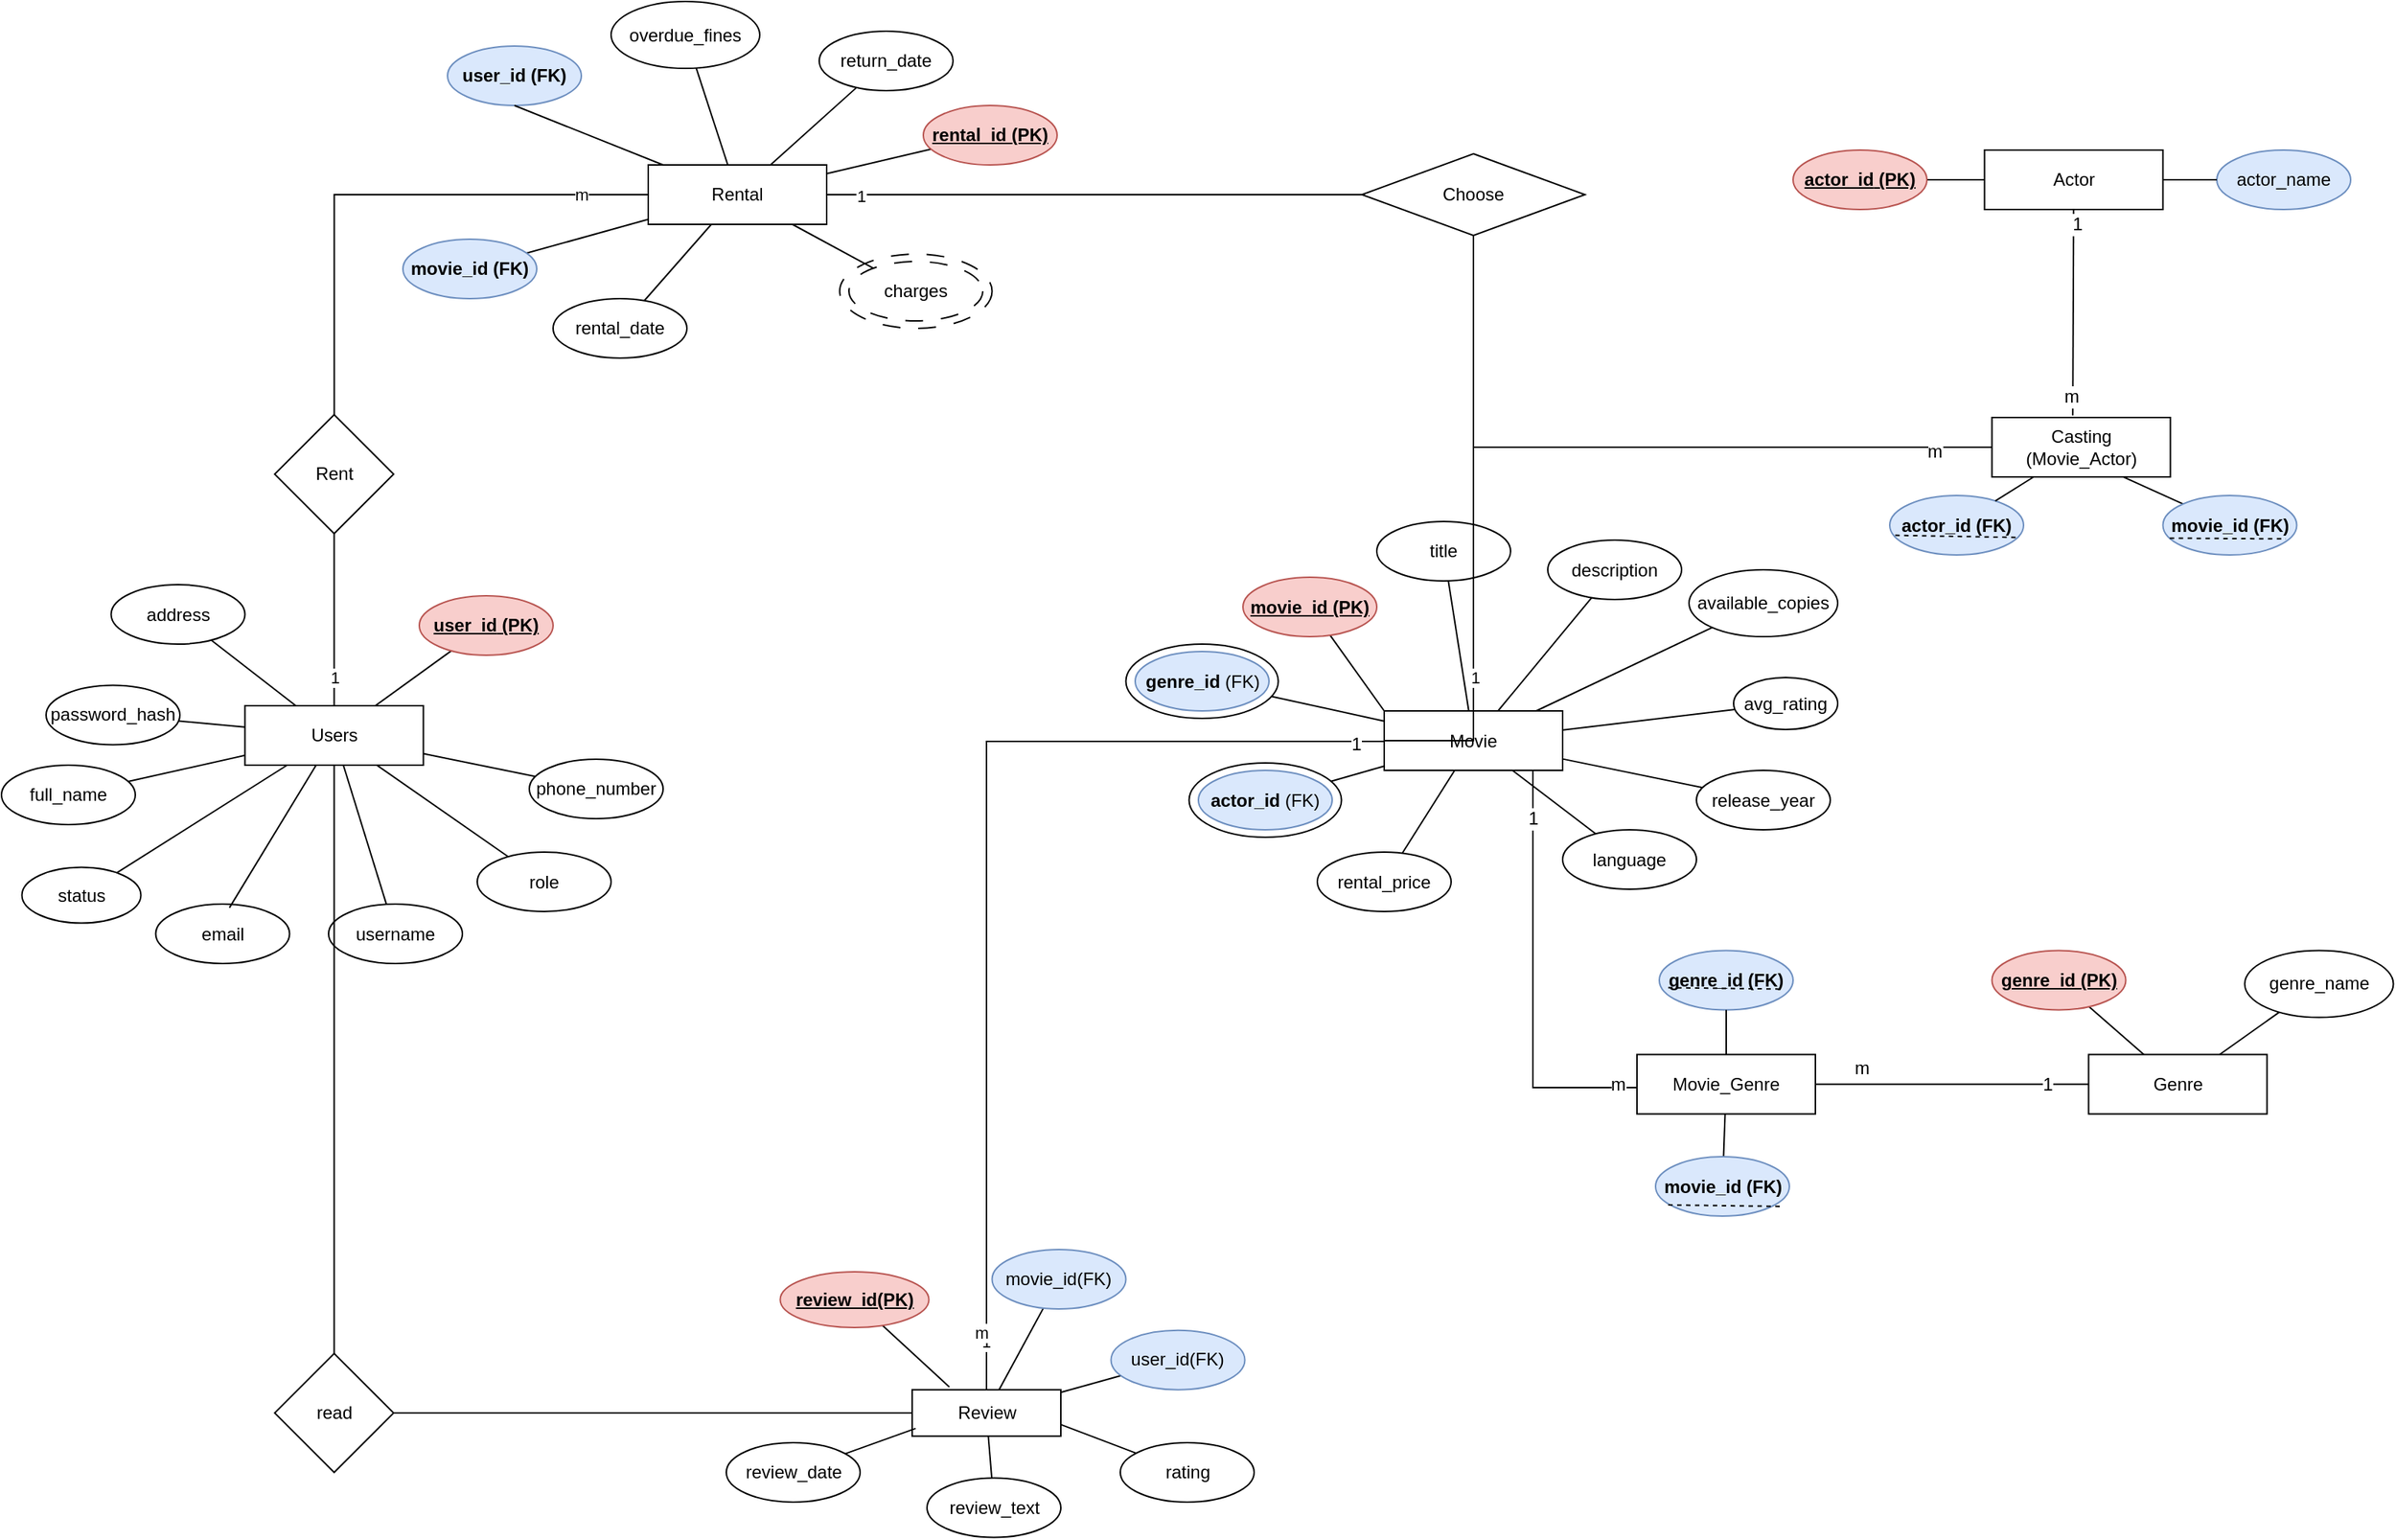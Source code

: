 <mxfile version="24.7.16">
  <diagram name="Page-1" id="xdNO-wtEi7Ypv27mEj1e">
    <mxGraphModel dx="1768" dy="1083" grid="1" gridSize="10" guides="1" tooltips="1" connect="1" arrows="1" fold="1" page="1" pageScale="1" pageWidth="850" pageHeight="1100" math="0" shadow="0">
      <root>
        <mxCell id="0" />
        <mxCell id="1" parent="0" />
        <mxCell id="vwZq9Y9TnrJTcbUkJgKD-1" style="rounded=0;orthogonalLoop=1;jettySize=auto;html=1;fontSize=12;startSize=8;endSize=8;strokeColor=default;endArrow=none;endFill=0;startArrow=none;startFill=0;strokeWidth=1;" parent="1" source="vwZq9Y9TnrJTcbUkJgKD-8" target="vwZq9Y9TnrJTcbUkJgKD-15" edge="1">
          <mxGeometry relative="1" as="geometry" />
        </mxCell>
        <mxCell id="vwZq9Y9TnrJTcbUkJgKD-2" style="rounded=0;orthogonalLoop=1;jettySize=auto;html=1;fontSize=12;startSize=8;endSize=8;strokeColor=default;endArrow=none;endFill=0;startArrow=none;startFill=0;strokeWidth=1;" parent="1" source="vwZq9Y9TnrJTcbUkJgKD-8" target="vwZq9Y9TnrJTcbUkJgKD-10" edge="1">
          <mxGeometry relative="1" as="geometry">
            <mxPoint x="912.833" y="627.191" as="targetPoint" />
          </mxGeometry>
        </mxCell>
        <mxCell id="vwZq9Y9TnrJTcbUkJgKD-3" style="rounded=0;orthogonalLoop=1;jettySize=auto;html=1;fontSize=12;startSize=8;endSize=8;strokeColor=default;endArrow=none;endFill=0;startArrow=none;startFill=0;strokeWidth=1;" parent="1" source="vwZq9Y9TnrJTcbUkJgKD-8" target="vwZq9Y9TnrJTcbUkJgKD-11" edge="1">
          <mxGeometry relative="1" as="geometry" />
        </mxCell>
        <mxCell id="vwZq9Y9TnrJTcbUkJgKD-4" style="rounded=0;orthogonalLoop=1;jettySize=auto;html=1;fontSize=12;startSize=8;endSize=8;strokeColor=default;endArrow=none;endFill=0;startArrow=none;startFill=0;strokeWidth=1;" parent="1" source="vwZq9Y9TnrJTcbUkJgKD-8" target="vwZq9Y9TnrJTcbUkJgKD-16" edge="1">
          <mxGeometry relative="1" as="geometry" />
        </mxCell>
        <mxCell id="vwZq9Y9TnrJTcbUkJgKD-5" style="rounded=0;orthogonalLoop=1;jettySize=auto;html=1;fontSize=12;startSize=8;endSize=8;strokeColor=default;endArrow=none;endFill=0;startArrow=none;startFill=0;strokeWidth=1;" parent="1" source="vwZq9Y9TnrJTcbUkJgKD-8" target="vwZq9Y9TnrJTcbUkJgKD-14" edge="1">
          <mxGeometry relative="1" as="geometry" />
        </mxCell>
        <mxCell id="HvHesekv2nDa_G__FXom-11" value="" style="rounded=0;orthogonalLoop=1;jettySize=auto;html=1;endArrow=none;endFill=0;" parent="1" source="vwZq9Y9TnrJTcbUkJgKD-8" target="HvHesekv2nDa_G__FXom-10" edge="1">
          <mxGeometry relative="1" as="geometry" />
        </mxCell>
        <mxCell id="vwZq9Y9TnrJTcbUkJgKD-8" value="Users" style="whiteSpace=wrap;html=1;strokeColor=default;" parent="1" vertex="1">
          <mxGeometry x="1093.75" y="514" width="120" height="40" as="geometry" />
        </mxCell>
        <mxCell id="vwZq9Y9TnrJTcbUkJgKD-9" value="address" style="ellipse;whiteSpace=wrap;html=1;" parent="1" vertex="1">
          <mxGeometry x="1003.75" y="432.5" width="90" height="40" as="geometry" />
        </mxCell>
        <mxCell id="vwZq9Y9TnrJTcbUkJgKD-10" value="full_name" style="ellipse;whiteSpace=wrap;html=1;" parent="1" vertex="1">
          <mxGeometry x="930" y="554" width="90" height="40" as="geometry" />
        </mxCell>
        <mxCell id="vwZq9Y9TnrJTcbUkJgKD-11" value="role" style="ellipse;whiteSpace=wrap;html=1;" parent="1" vertex="1">
          <mxGeometry x="1250" y="612.5" width="90" height="40" as="geometry" />
        </mxCell>
        <mxCell id="vwZq9Y9TnrJTcbUkJgKD-12" value="email" style="ellipse;whiteSpace=wrap;html=1;" parent="1" vertex="1">
          <mxGeometry x="1033.75" y="647.5" width="90" height="40" as="geometry" />
        </mxCell>
        <mxCell id="vwZq9Y9TnrJTcbUkJgKD-13" value="password_hash" style="ellipse;whiteSpace=wrap;html=1;" parent="1" vertex="1">
          <mxGeometry x="960" y="500.25" width="90" height="40" as="geometry" />
        </mxCell>
        <mxCell id="vwZq9Y9TnrJTcbUkJgKD-14" value="username" style="ellipse;whiteSpace=wrap;html=1;" parent="1" vertex="1">
          <mxGeometry x="1150" y="647.5" width="90" height="40" as="geometry" />
        </mxCell>
        <mxCell id="vwZq9Y9TnrJTcbUkJgKD-15" value="&lt;strong&gt;user_id&lt;/strong&gt; (PK)" style="ellipse;whiteSpace=wrap;html=1;fillColor=#f8cecc;strokeColor=#b85450;fontStyle=5" parent="1" vertex="1">
          <mxGeometry x="1211" y="440" width="90" height="40" as="geometry" />
        </mxCell>
        <mxCell id="vwZq9Y9TnrJTcbUkJgKD-16" value="phone_number" style="ellipse;whiteSpace=wrap;html=1;" parent="1" vertex="1">
          <mxGeometry x="1285" y="550" width="90" height="40" as="geometry" />
        </mxCell>
        <mxCell id="vwZq9Y9TnrJTcbUkJgKD-17" style="rounded=0;orthogonalLoop=1;jettySize=auto;html=1;entryX=0.551;entryY=0.061;entryDx=0;entryDy=0;entryPerimeter=0;fontSize=12;startSize=8;endSize=8;strokeColor=default;endArrow=none;endFill=0;startArrow=none;startFill=0;strokeWidth=1;" parent="1" source="vwZq9Y9TnrJTcbUkJgKD-8" target="vwZq9Y9TnrJTcbUkJgKD-12" edge="1">
          <mxGeometry relative="1" as="geometry" />
        </mxCell>
        <mxCell id="vwZq9Y9TnrJTcbUkJgKD-18" style="rounded=0;orthogonalLoop=1;jettySize=auto;html=1;fontSize=12;startSize=8;endSize=8;strokeColor=default;endArrow=none;endFill=0;startArrow=none;startFill=0;strokeWidth=1;" parent="1" source="vwZq9Y9TnrJTcbUkJgKD-8" target="vwZq9Y9TnrJTcbUkJgKD-9" edge="1">
          <mxGeometry relative="1" as="geometry" />
        </mxCell>
        <mxCell id="vwZq9Y9TnrJTcbUkJgKD-19" style="rounded=0;orthogonalLoop=1;jettySize=auto;html=1;fontSize=12;startSize=8;endSize=8;strokeColor=default;endArrow=none;endFill=0;startArrow=none;startFill=0;strokeWidth=1;" parent="1" source="vwZq9Y9TnrJTcbUkJgKD-8" target="vwZq9Y9TnrJTcbUkJgKD-13" edge="1">
          <mxGeometry relative="1" as="geometry" />
        </mxCell>
        <mxCell id="vwZq9Y9TnrJTcbUkJgKD-20" style="edgeStyle=none;curved=0;rounded=0;orthogonalLoop=1;jettySize=auto;html=1;exitX=0;exitY=0;exitDx=0;exitDy=0;fontSize=12;startSize=8;endSize=8;strokeColor=default;endArrow=none;endFill=0;startArrow=none;startFill=0;strokeWidth=1;" parent="1" source="vwZq9Y9TnrJTcbUkJgKD-27" target="vwZq9Y9TnrJTcbUkJgKD-34" edge="1">
          <mxGeometry relative="1" as="geometry" />
        </mxCell>
        <mxCell id="vwZq9Y9TnrJTcbUkJgKD-21" style="edgeStyle=none;curved=0;rounded=0;orthogonalLoop=1;jettySize=auto;html=1;fontSize=12;startSize=8;endSize=8;strokeColor=default;endArrow=none;endFill=0;startArrow=none;startFill=0;strokeWidth=1;" parent="1" source="vwZq9Y9TnrJTcbUkJgKD-27" target="vwZq9Y9TnrJTcbUkJgKD-29" edge="1">
          <mxGeometry relative="1" as="geometry" />
        </mxCell>
        <mxCell id="vwZq9Y9TnrJTcbUkJgKD-22" style="edgeStyle=none;curved=0;rounded=0;orthogonalLoop=1;jettySize=auto;html=1;fontSize=12;startSize=8;endSize=8;strokeColor=default;endArrow=none;endFill=0;startArrow=none;startFill=0;strokeWidth=1;" parent="1" source="vwZq9Y9TnrJTcbUkJgKD-27" target="vwZq9Y9TnrJTcbUkJgKD-30" edge="1">
          <mxGeometry relative="1" as="geometry" />
        </mxCell>
        <mxCell id="vwZq9Y9TnrJTcbUkJgKD-23" style="edgeStyle=none;curved=0;rounded=0;orthogonalLoop=1;jettySize=auto;html=1;fontSize=12;startSize=8;endSize=8;strokeColor=default;endArrow=none;endFill=0;startArrow=none;startFill=0;strokeWidth=1;" parent="1" source="vwZq9Y9TnrJTcbUkJgKD-27" target="vwZq9Y9TnrJTcbUkJgKD-35" edge="1">
          <mxGeometry relative="1" as="geometry" />
        </mxCell>
        <mxCell id="vwZq9Y9TnrJTcbUkJgKD-24" style="edgeStyle=none;curved=0;rounded=0;orthogonalLoop=1;jettySize=auto;html=1;fontSize=12;startSize=8;endSize=8;strokeColor=default;endArrow=none;endFill=0;startArrow=none;startFill=0;strokeWidth=1;" parent="1" source="vwZq9Y9TnrJTcbUkJgKD-27" target="HvHesekv2nDa_G__FXom-8" edge="1">
          <mxGeometry relative="1" as="geometry" />
        </mxCell>
        <mxCell id="vwZq9Y9TnrJTcbUkJgKD-25" value="" style="edgeStyle=none;curved=1;rounded=0;orthogonalLoop=1;jettySize=auto;html=1;fontSize=12;startSize=8;endSize=8;endArrow=none;endFill=0;startArrow=none;startFill=0;" parent="1" source="vwZq9Y9TnrJTcbUkJgKD-27" target="vwZq9Y9TnrJTcbUkJgKD-39" edge="1">
          <mxGeometry relative="1" as="geometry" />
        </mxCell>
        <mxCell id="vwZq9Y9TnrJTcbUkJgKD-26" value="" style="edgeStyle=none;curved=1;rounded=0;orthogonalLoop=1;jettySize=auto;html=1;fontSize=12;startSize=8;endSize=8;targetPerimeterSpacing=-1;startArrow=none;startFill=0;endArrow=none;endFill=0;" parent="1" source="vwZq9Y9TnrJTcbUkJgKD-27" target="vwZq9Y9TnrJTcbUkJgKD-40" edge="1">
          <mxGeometry relative="1" as="geometry" />
        </mxCell>
        <mxCell id="vwZq9Y9TnrJTcbUkJgKD-27" value="Movie" style="whiteSpace=wrap;html=1;strokeColor=default;" parent="1" vertex="1">
          <mxGeometry x="1860" y="517.5" width="120" height="40" as="geometry" />
        </mxCell>
        <mxCell id="vwZq9Y9TnrJTcbUkJgKD-28" value="title" style="ellipse;whiteSpace=wrap;html=1;" parent="1" vertex="1">
          <mxGeometry x="1855" y="390" width="90" height="40" as="geometry" />
        </mxCell>
        <mxCell id="vwZq9Y9TnrJTcbUkJgKD-29" value="release_year" style="ellipse;whiteSpace=wrap;html=1;" parent="1" vertex="1">
          <mxGeometry x="2070" y="557.5" width="90" height="40" as="geometry" />
        </mxCell>
        <mxCell id="vwZq9Y9TnrJTcbUkJgKD-30" value="language" style="ellipse;whiteSpace=wrap;html=1;" parent="1" vertex="1">
          <mxGeometry x="1980" y="597.5" width="90" height="40" as="geometry" />
        </mxCell>
        <mxCell id="vwZq9Y9TnrJTcbUkJgKD-31" value="&lt;strong&gt;genre_id&lt;/strong&gt; (FK)" style="ellipse;whiteSpace=wrap;html=1;fillColor=#dae8fc;strokeColor=#6c8ebf;" parent="1" vertex="1">
          <mxGeometry x="1692.5" y="477.5" width="90" height="40" as="geometry" />
        </mxCell>
        <mxCell id="vwZq9Y9TnrJTcbUkJgKD-32" value="avg_rating" style="ellipse;whiteSpace=wrap;html=1;" parent="1" vertex="1">
          <mxGeometry x="2095" y="495" width="70" height="35" as="geometry" />
        </mxCell>
        <mxCell id="vwZq9Y9TnrJTcbUkJgKD-33" value="&lt;strong&gt;actor_id&lt;/strong&gt; (FK)" style="ellipse;whiteSpace=wrap;html=1;fillColor=#dae8fc;strokeColor=#6c8ebf;" parent="1" vertex="1">
          <mxGeometry x="1735" y="557.5" width="90" height="40" as="geometry" />
        </mxCell>
        <mxCell id="vwZq9Y9TnrJTcbUkJgKD-34" value="&lt;strong&gt;movie_id&lt;/strong&gt; (PK)" style="ellipse;whiteSpace=wrap;html=1;fillColor=#f8cecc;strokeColor=#b85450;fontStyle=5" parent="1" vertex="1">
          <mxGeometry x="1765" y="427.5" width="90" height="40" as="geometry" />
        </mxCell>
        <mxCell id="vwZq9Y9TnrJTcbUkJgKD-35" value="description" style="ellipse;whiteSpace=wrap;html=1;" parent="1" vertex="1">
          <mxGeometry x="1970" y="402.5" width="90" height="40" as="geometry" />
        </mxCell>
        <mxCell id="vwZq9Y9TnrJTcbUkJgKD-36" style="edgeStyle=none;curved=0;rounded=0;orthogonalLoop=1;jettySize=auto;html=1;fontSize=12;startSize=8;endSize=8;strokeColor=default;endArrow=none;endFill=0;startArrow=none;startFill=0;strokeWidth=1;" parent="1" source="vwZq9Y9TnrJTcbUkJgKD-27" target="HvHesekv2nDa_G__FXom-6" edge="1">
          <mxGeometry relative="1" as="geometry" />
        </mxCell>
        <mxCell id="vwZq9Y9TnrJTcbUkJgKD-37" style="edgeStyle=none;curved=0;rounded=0;orthogonalLoop=1;jettySize=auto;html=1;fontSize=12;startSize=8;endSize=8;strokeColor=default;endArrow=none;endFill=0;startArrow=none;startFill=0;strokeWidth=1;" parent="1" source="vwZq9Y9TnrJTcbUkJgKD-27" target="vwZq9Y9TnrJTcbUkJgKD-28" edge="1">
          <mxGeometry relative="1" as="geometry" />
        </mxCell>
        <mxCell id="vwZq9Y9TnrJTcbUkJgKD-38" style="edgeStyle=none;curved=0;rounded=0;orthogonalLoop=1;jettySize=auto;html=1;fontSize=12;startSize=8;endSize=8;strokeColor=default;endArrow=none;endFill=0;startArrow=none;startFill=0;strokeWidth=1;" parent="1" source="vwZq9Y9TnrJTcbUkJgKD-27" target="vwZq9Y9TnrJTcbUkJgKD-32" edge="1">
          <mxGeometry relative="1" as="geometry" />
        </mxCell>
        <mxCell id="vwZq9Y9TnrJTcbUkJgKD-39" value="rental_price" style="ellipse;whiteSpace=wrap;html=1;" parent="1" vertex="1">
          <mxGeometry x="1815" y="612.5" width="90" height="40" as="geometry" />
        </mxCell>
        <mxCell id="vwZq9Y9TnrJTcbUkJgKD-40" value="available_copies" style="ellipse;whiteSpace=wrap;html=1;" parent="1" vertex="1">
          <mxGeometry x="2065" y="422.5" width="100" height="45" as="geometry" />
        </mxCell>
        <mxCell id="vwZq9Y9TnrJTcbUkJgKD-41" style="edgeStyle=none;curved=0;rounded=0;orthogonalLoop=1;jettySize=auto;html=1;fontSize=12;startSize=8;endSize=8;strokeColor=default;endArrow=none;endFill=0;startArrow=none;startFill=0;strokeWidth=1;" parent="1" source="vwZq9Y9TnrJTcbUkJgKD-43" target="vwZq9Y9TnrJTcbUkJgKD-44" edge="1">
          <mxGeometry relative="1" as="geometry" />
        </mxCell>
        <mxCell id="vwZq9Y9TnrJTcbUkJgKD-42" value="" style="edgeStyle=none;curved=1;rounded=0;orthogonalLoop=1;jettySize=auto;html=1;fontSize=12;startSize=8;endSize=8;targetPerimeterSpacing=-1;startArrow=none;startFill=0;endArrow=none;endFill=0;" parent="1" source="vwZq9Y9TnrJTcbUkJgKD-43" target="vwZq9Y9TnrJTcbUkJgKD-45" edge="1">
          <mxGeometry relative="1" as="geometry" />
        </mxCell>
        <mxCell id="vwZq9Y9TnrJTcbUkJgKD-43" value="Genre" style="whiteSpace=wrap;html=1;strokeColor=default;" parent="1" vertex="1">
          <mxGeometry x="2333.75" y="748.75" width="120" height="40" as="geometry" />
        </mxCell>
        <mxCell id="vwZq9Y9TnrJTcbUkJgKD-44" value="&lt;strong&gt;genre_id&lt;/strong&gt; (PK)" style="ellipse;whiteSpace=wrap;html=1;fillColor=#f8cecc;strokeColor=#b85450;fontStyle=5" parent="1" vertex="1">
          <mxGeometry x="2268.75" y="678.75" width="90" height="40" as="geometry" />
        </mxCell>
        <mxCell id="vwZq9Y9TnrJTcbUkJgKD-45" value="genre_name" style="ellipse;whiteSpace=wrap;html=1;" parent="1" vertex="1">
          <mxGeometry x="2438.75" y="678.75" width="100" height="45" as="geometry" />
        </mxCell>
        <mxCell id="vwZq9Y9TnrJTcbUkJgKD-46" style="edgeStyle=none;curved=0;rounded=0;orthogonalLoop=1;jettySize=auto;html=1;fontSize=12;startSize=8;endSize=8;strokeColor=default;endArrow=none;endFill=0;startArrow=none;startFill=0;strokeWidth=1;" parent="1" source="vwZq9Y9TnrJTcbUkJgKD-53" target="vwZq9Y9TnrJTcbUkJgKD-55" edge="1">
          <mxGeometry relative="1" as="geometry" />
        </mxCell>
        <mxCell id="vwZq9Y9TnrJTcbUkJgKD-47" style="edgeStyle=orthogonalEdgeStyle;rounded=0;orthogonalLoop=1;jettySize=auto;html=1;fontSize=12;startSize=8;endSize=8;endArrow=none;endFill=0;" parent="1" source="vwZq9Y9TnrJTcbUkJgKD-53" target="vwZq9Y9TnrJTcbUkJgKD-27" edge="1">
          <mxGeometry relative="1" as="geometry">
            <Array as="points">
              <mxPoint x="1960" y="771" />
            </Array>
          </mxGeometry>
        </mxCell>
        <mxCell id="vwZq9Y9TnrJTcbUkJgKD-48" value="1" style="edgeLabel;html=1;align=center;verticalAlign=middle;resizable=0;points=[];fontSize=12;" parent="vwZq9Y9TnrJTcbUkJgKD-47" vertex="1" connectable="0">
          <mxGeometry x="0.823" relative="1" as="geometry">
            <mxPoint y="7" as="offset" />
          </mxGeometry>
        </mxCell>
        <mxCell id="vwZq9Y9TnrJTcbUkJgKD-49" value="m" style="edgeLabel;html=1;align=center;verticalAlign=middle;resizable=0;points=[];fontSize=12;" parent="vwZq9Y9TnrJTcbUkJgKD-47" vertex="1" connectable="0">
          <mxGeometry x="-0.791" y="-2" relative="1" as="geometry">
            <mxPoint x="16" as="offset" />
          </mxGeometry>
        </mxCell>
        <mxCell id="vwZq9Y9TnrJTcbUkJgKD-50" style="edgeStyle=none;curved=1;rounded=0;orthogonalLoop=1;jettySize=auto;html=1;fontSize=12;startSize=8;endSize=8;endArrow=none;endFill=0;" parent="1" source="vwZq9Y9TnrJTcbUkJgKD-53" target="vwZq9Y9TnrJTcbUkJgKD-43" edge="1">
          <mxGeometry relative="1" as="geometry" />
        </mxCell>
        <mxCell id="vwZq9Y9TnrJTcbUkJgKD-51" value="1" style="edgeLabel;html=1;align=center;verticalAlign=middle;resizable=0;points=[];fontSize=12;" parent="vwZq9Y9TnrJTcbUkJgKD-50" vertex="1" connectable="0">
          <mxGeometry x="0.693" relative="1" as="geometry">
            <mxPoint as="offset" />
          </mxGeometry>
        </mxCell>
        <mxCell id="vwZq9Y9TnrJTcbUkJgKD-52" value="m" style="edgeLabel;html=1;align=center;verticalAlign=middle;resizable=0;points=[];fontSize=12;" parent="vwZq9Y9TnrJTcbUkJgKD-50" vertex="1" connectable="0">
          <mxGeometry x="-0.664" y="2" relative="1" as="geometry">
            <mxPoint y="-9" as="offset" />
          </mxGeometry>
        </mxCell>
        <mxCell id="vwZq9Y9TnrJTcbUkJgKD-53" value="Movie_Genre" style="whiteSpace=wrap;html=1;strokeColor=default;" parent="1" vertex="1">
          <mxGeometry x="2030" y="748.75" width="120" height="40" as="geometry" />
        </mxCell>
        <mxCell id="vwZq9Y9TnrJTcbUkJgKD-54" value="&lt;strong&gt;genre_id&lt;/strong&gt; (FK)" style="ellipse;whiteSpace=wrap;html=1;fillColor=#dae8fc;strokeColor=#6c8ebf;fontStyle=1" parent="1" vertex="1">
          <mxGeometry x="2045" y="678.75" width="90" height="40" as="geometry" />
        </mxCell>
        <mxCell id="vwZq9Y9TnrJTcbUkJgKD-55" value="&lt;strong&gt;movie_id&lt;/strong&gt; (FK)" style="ellipse;whiteSpace=wrap;html=1;fillColor=#dae8fc;strokeColor=#6c8ebf;fontStyle=1" parent="1" vertex="1">
          <mxGeometry x="2042.5" y="817.5" width="90" height="40" as="geometry" />
        </mxCell>
        <mxCell id="vwZq9Y9TnrJTcbUkJgKD-56" style="edgeStyle=none;curved=0;rounded=0;orthogonalLoop=1;jettySize=auto;html=1;fontSize=12;startSize=8;endSize=8;strokeColor=default;endArrow=none;endFill=0;startArrow=none;startFill=0;strokeWidth=1;" parent="1" source="vwZq9Y9TnrJTcbUkJgKD-53" target="vwZq9Y9TnrJTcbUkJgKD-54" edge="1">
          <mxGeometry relative="1" as="geometry" />
        </mxCell>
        <mxCell id="vwZq9Y9TnrJTcbUkJgKD-57" style="edgeStyle=none;curved=0;rounded=0;orthogonalLoop=1;jettySize=auto;html=1;fontSize=12;startSize=8;endSize=8;strokeColor=default;endArrow=none;endFill=0;startArrow=none;startFill=0;strokeWidth=1;" parent="1" source="vwZq9Y9TnrJTcbUkJgKD-58" target="vwZq9Y9TnrJTcbUkJgKD-60" edge="1">
          <mxGeometry relative="1" as="geometry" />
        </mxCell>
        <mxCell id="vwZq9Y9TnrJTcbUkJgKD-58" value="Actor" style="whiteSpace=wrap;html=1;strokeColor=default;" parent="1" vertex="1">
          <mxGeometry x="2263.75" y="140" width="120" height="40" as="geometry" />
        </mxCell>
        <mxCell id="vwZq9Y9TnrJTcbUkJgKD-59" value="actor_name" style="ellipse;whiteSpace=wrap;html=1;fillColor=#dae8fc;strokeColor=#6c8ebf;" parent="1" vertex="1">
          <mxGeometry x="2420" y="140" width="90" height="40" as="geometry" />
        </mxCell>
        <mxCell id="vwZq9Y9TnrJTcbUkJgKD-60" value="&lt;strong&gt;actor_id&lt;/strong&gt; (PK)" style="ellipse;whiteSpace=wrap;html=1;fillColor=#f8cecc;strokeColor=#b85450;fontStyle=5" parent="1" vertex="1">
          <mxGeometry x="2135" y="140" width="90" height="40" as="geometry" />
        </mxCell>
        <mxCell id="vwZq9Y9TnrJTcbUkJgKD-61" style="edgeStyle=none;curved=0;rounded=0;orthogonalLoop=1;jettySize=auto;html=1;fontSize=12;startSize=8;endSize=8;strokeColor=default;endArrow=none;endFill=0;startArrow=none;startFill=0;strokeWidth=1;" parent="1" source="vwZq9Y9TnrJTcbUkJgKD-58" target="vwZq9Y9TnrJTcbUkJgKD-59" edge="1">
          <mxGeometry relative="1" as="geometry" />
        </mxCell>
        <mxCell id="vwZq9Y9TnrJTcbUkJgKD-62" style="edgeStyle=none;curved=0;rounded=0;orthogonalLoop=1;jettySize=auto;html=1;exitX=0;exitY=0;exitDx=0;exitDy=0;fontSize=12;startSize=8;endSize=8;strokeColor=default;endArrow=none;endFill=0;startArrow=none;startFill=0;strokeWidth=1;" parent="1" source="vwZq9Y9TnrJTcbUkJgKD-66" target="vwZq9Y9TnrJTcbUkJgKD-69" edge="1">
          <mxGeometry relative="1" as="geometry" />
        </mxCell>
        <mxCell id="vwZq9Y9TnrJTcbUkJgKD-63" style="edgeStyle=orthogonalEdgeStyle;rounded=0;orthogonalLoop=1;jettySize=auto;html=1;entryX=0.5;entryY=0;entryDx=0;entryDy=0;fontSize=12;startSize=8;endSize=8;endArrow=none;endFill=0;" parent="1" source="vwZq9Y9TnrJTcbUkJgKD-66" target="vwZq9Y9TnrJTcbUkJgKD-27" edge="1">
          <mxGeometry relative="1" as="geometry" />
        </mxCell>
        <mxCell id="vwZq9Y9TnrJTcbUkJgKD-65" value="m" style="edgeLabel;html=1;align=center;verticalAlign=middle;resizable=0;points=[];fontSize=12;" parent="vwZq9Y9TnrJTcbUkJgKD-63" vertex="1" connectable="0">
          <mxGeometry x="-0.85" y="3" relative="1" as="geometry">
            <mxPoint as="offset" />
          </mxGeometry>
        </mxCell>
        <mxCell id="vwZq9Y9TnrJTcbUkJgKD-66" value="Casting (Movie_Actor)" style="whiteSpace=wrap;html=1;strokeColor=default;" parent="1" vertex="1">
          <mxGeometry x="2268.75" y="320" width="120" height="40" as="geometry" />
        </mxCell>
        <mxCell id="vwZq9Y9TnrJTcbUkJgKD-68" value="&lt;strong&gt;actor_id&lt;/strong&gt; (FK)" style="ellipse;whiteSpace=wrap;html=1;fillColor=#dae8fc;strokeColor=#6c8ebf;fontStyle=1" parent="1" vertex="1">
          <mxGeometry x="2200" y="372.5" width="90" height="40" as="geometry" />
        </mxCell>
        <mxCell id="vwZq9Y9TnrJTcbUkJgKD-69" value="&lt;strong&gt;movie_id&lt;/strong&gt; (FK)" style="ellipse;whiteSpace=wrap;html=1;fillColor=#dae8fc;strokeColor=#6c8ebf;fontStyle=1;" parent="1" vertex="1">
          <mxGeometry x="2383.75" y="372.5" width="90" height="40" as="geometry" />
        </mxCell>
        <mxCell id="vwZq9Y9TnrJTcbUkJgKD-70" style="edgeStyle=none;curved=0;rounded=0;orthogonalLoop=1;jettySize=auto;html=1;fontSize=12;startSize=8;endSize=8;strokeColor=default;endArrow=none;endFill=0;startArrow=none;startFill=0;strokeWidth=1;" parent="1" source="vwZq9Y9TnrJTcbUkJgKD-66" target="vwZq9Y9TnrJTcbUkJgKD-68" edge="1">
          <mxGeometry relative="1" as="geometry" />
        </mxCell>
        <mxCell id="vwZq9Y9TnrJTcbUkJgKD-72" style="edgeStyle=none;curved=0;rounded=0;orthogonalLoop=1;jettySize=auto;html=1;fontSize=12;startSize=8;endSize=8;strokeColor=default;endArrow=none;endFill=0;startArrow=none;startFill=0;strokeWidth=1;" parent="1" source="vwZq9Y9TnrJTcbUkJgKD-80" target="vwZq9Y9TnrJTcbUkJgKD-85" edge="1">
          <mxGeometry relative="1" as="geometry" />
        </mxCell>
        <mxCell id="vwZq9Y9TnrJTcbUkJgKD-73" style="edgeStyle=none;curved=0;rounded=0;orthogonalLoop=1;jettySize=auto;html=1;fontSize=12;startSize=8;endSize=8;strokeColor=default;endArrow=none;endFill=0;startArrow=none;startFill=0;strokeWidth=1;" parent="1" source="vwZq9Y9TnrJTcbUkJgKD-80" target="vwZq9Y9TnrJTcbUkJgKD-81" edge="1">
          <mxGeometry relative="1" as="geometry" />
        </mxCell>
        <mxCell id="vwZq9Y9TnrJTcbUkJgKD-74" style="edgeStyle=none;curved=0;rounded=0;orthogonalLoop=1;jettySize=auto;html=1;fontSize=12;startSize=8;endSize=8;strokeColor=default;endArrow=none;endFill=0;startArrow=none;startFill=0;strokeWidth=1;" parent="1" source="vwZq9Y9TnrJTcbUkJgKD-80" target="vwZq9Y9TnrJTcbUkJgKD-82" edge="1">
          <mxGeometry relative="1" as="geometry" />
        </mxCell>
        <mxCell id="vwZq9Y9TnrJTcbUkJgKD-75" style="edgeStyle=none;curved=0;rounded=0;orthogonalLoop=1;jettySize=auto;html=1;fontSize=12;startSize=8;endSize=8;strokeColor=default;endArrow=none;endFill=0;startArrow=none;startFill=0;strokeWidth=1;" parent="1" source="vwZq9Y9TnrJTcbUkJgKD-80" target="vwZq9Y9TnrJTcbUkJgKD-84" edge="1">
          <mxGeometry relative="1" as="geometry" />
        </mxCell>
        <mxCell id="vwZq9Y9TnrJTcbUkJgKD-76" value="" style="edgeStyle=none;curved=1;rounded=0;orthogonalLoop=1;jettySize=auto;html=1;fontSize=12;startSize=8;endSize=8;endArrow=none;endFill=0;startArrow=none;startFill=0;" parent="1" source="vwZq9Y9TnrJTcbUkJgKD-80" target="vwZq9Y9TnrJTcbUkJgKD-87" edge="1">
          <mxGeometry relative="1" as="geometry" />
        </mxCell>
        <mxCell id="vwZq9Y9TnrJTcbUkJgKD-77" value="" style="edgeStyle=none;curved=1;rounded=0;orthogonalLoop=1;jettySize=auto;html=1;fontSize=12;startSize=8;endSize=8;targetPerimeterSpacing=-1;startArrow=none;startFill=0;endArrow=none;endFill=0;" parent="1" source="vwZq9Y9TnrJTcbUkJgKD-80" target="vwZq9Y9TnrJTcbUkJgKD-88" edge="1">
          <mxGeometry relative="1" as="geometry" />
        </mxCell>
        <mxCell id="a7wCdL0YuHwY793Ek5zo-3" style="edgeStyle=orthogonalEdgeStyle;rounded=0;orthogonalLoop=1;jettySize=auto;html=1;endArrow=none;endFill=0;" parent="1" source="vwZq9Y9TnrJTcbUkJgKD-80" target="vwZq9Y9TnrJTcbUkJgKD-94" edge="1">
          <mxGeometry relative="1" as="geometry">
            <Array as="points" />
          </mxGeometry>
        </mxCell>
        <mxCell id="a7wCdL0YuHwY793Ek5zo-6" value="1" style="edgeLabel;html=1;align=center;verticalAlign=middle;resizable=0;points=[];" parent="a7wCdL0YuHwY793Ek5zo-3" vertex="1" connectable="0">
          <mxGeometry x="-0.872" y="-1" relative="1" as="geometry">
            <mxPoint as="offset" />
          </mxGeometry>
        </mxCell>
        <mxCell id="vwZq9Y9TnrJTcbUkJgKD-80" value="Rental" style="whiteSpace=wrap;html=1;strokeColor=default;" parent="1" vertex="1">
          <mxGeometry x="1365" y="150" width="120" height="40" as="geometry" />
        </mxCell>
        <mxCell id="vwZq9Y9TnrJTcbUkJgKD-81" value="charges" style="ellipse;whiteSpace=wrap;html=1;dashed=1;dashPattern=12 12;" parent="1" vertex="1">
          <mxGeometry x="1500" y="215" width="90" height="40" as="geometry" />
        </mxCell>
        <mxCell id="vwZq9Y9TnrJTcbUkJgKD-83" value="&lt;strong&gt;user_id&lt;/strong&gt; (FK)" style="ellipse;whiteSpace=wrap;html=1;fillColor=#dae8fc;strokeColor=#6c8ebf;fontStyle=1" parent="1" vertex="1">
          <mxGeometry x="1230" y="70" width="90" height="40" as="geometry" />
        </mxCell>
        <mxCell id="vwZq9Y9TnrJTcbUkJgKD-84" value="&lt;strong&gt;movie_id&lt;/strong&gt; (FK)" style="ellipse;whiteSpace=wrap;html=1;fillColor=#dae8fc;strokeColor=#6c8ebf;fontStyle=1" parent="1" vertex="1">
          <mxGeometry x="1200" y="200" width="90" height="40" as="geometry" />
        </mxCell>
        <mxCell id="vwZq9Y9TnrJTcbUkJgKD-85" value="&lt;strong&gt;rental_id&lt;/strong&gt; (PK)" style="ellipse;whiteSpace=wrap;html=1;fillColor=#f8cecc;strokeColor=#b85450;fontStyle=5" parent="1" vertex="1">
          <mxGeometry x="1550" y="110" width="90" height="40" as="geometry" />
        </mxCell>
        <mxCell id="vwZq9Y9TnrJTcbUkJgKD-86" style="edgeStyle=none;curved=0;rounded=0;orthogonalLoop=1;jettySize=auto;html=1;entryX=0.5;entryY=1;entryDx=0;entryDy=0;fontSize=12;startSize=8;endSize=8;strokeColor=default;endArrow=none;endFill=0;startArrow=none;startFill=0;strokeWidth=1;" parent="1" source="vwZq9Y9TnrJTcbUkJgKD-80" target="vwZq9Y9TnrJTcbUkJgKD-83" edge="1">
          <mxGeometry relative="1" as="geometry" />
        </mxCell>
        <mxCell id="vwZq9Y9TnrJTcbUkJgKD-87" value="rental_date" style="ellipse;whiteSpace=wrap;html=1;" parent="1" vertex="1">
          <mxGeometry x="1301" y="240" width="90" height="40" as="geometry" />
        </mxCell>
        <mxCell id="vwZq9Y9TnrJTcbUkJgKD-88" value="overdue_fines" style="ellipse;whiteSpace=wrap;html=1;" parent="1" vertex="1">
          <mxGeometry x="1340" y="40" width="100" height="45" as="geometry" />
        </mxCell>
        <mxCell id="vwZq9Y9TnrJTcbUkJgKD-89" style="edgeStyle=orthogonalEdgeStyle;rounded=0;orthogonalLoop=1;jettySize=auto;html=1;fontSize=12;startSize=8;endSize=8;startArrow=none;startFill=0;endArrow=none;endFill=0;" parent="1" source="HvHesekv2nDa_G__FXom-13" target="vwZq9Y9TnrJTcbUkJgKD-27" edge="1">
          <mxGeometry relative="1" as="geometry">
            <Array as="points">
              <mxPoint x="1592" y="538" />
            </Array>
          </mxGeometry>
        </mxCell>
        <mxCell id="vwZq9Y9TnrJTcbUkJgKD-90" value="1" style="edgeLabel;html=1;align=center;verticalAlign=middle;resizable=0;points=[];fontSize=12;" parent="vwZq9Y9TnrJTcbUkJgKD-89" vertex="1" connectable="0">
          <mxGeometry x="0.76" y="-3" relative="1" as="geometry">
            <mxPoint x="65" y="-1" as="offset" />
          </mxGeometry>
        </mxCell>
        <mxCell id="HvHesekv2nDa_G__FXom-15" value="1" style="edgeLabel;html=1;align=center;verticalAlign=middle;resizable=0;points=[];" parent="vwZq9Y9TnrJTcbUkJgKD-89" vertex="1" connectable="0">
          <mxGeometry x="-0.908" y="1" relative="1" as="geometry">
            <mxPoint as="offset" />
          </mxGeometry>
        </mxCell>
        <mxCell id="9t6mBLZb-TU1UsRGOUd_-1" value="m" style="edgeLabel;html=1;align=center;verticalAlign=middle;resizable=0;points=[];" parent="vwZq9Y9TnrJTcbUkJgKD-89" vertex="1" connectable="0">
          <mxGeometry x="-0.891" y="4" relative="1" as="geometry">
            <mxPoint as="offset" />
          </mxGeometry>
        </mxCell>
        <mxCell id="vwZq9Y9TnrJTcbUkJgKD-92" style="edgeStyle=orthogonalEdgeStyle;rounded=0;orthogonalLoop=1;jettySize=auto;html=1;entryX=0;entryY=0.5;entryDx=0;entryDy=0;fontSize=12;startSize=8;endSize=8;endArrow=none;endFill=0;exitX=0.5;exitY=1;exitDx=0;exitDy=0;" parent="1" source="vwZq9Y9TnrJTcbUkJgKD-94" target="vwZq9Y9TnrJTcbUkJgKD-27" edge="1">
          <mxGeometry relative="1" as="geometry">
            <Array as="points">
              <mxPoint x="1920" y="537" />
            </Array>
          </mxGeometry>
        </mxCell>
        <mxCell id="MY8bs-RQkO05MQZ8Xh-i-11" value="1" style="edgeLabel;html=1;align=center;verticalAlign=middle;resizable=0;points=[];" vertex="1" connectable="0" parent="vwZq9Y9TnrJTcbUkJgKD-92">
          <mxGeometry x="0.486" y="1" relative="1" as="geometry">
            <mxPoint as="offset" />
          </mxGeometry>
        </mxCell>
        <mxCell id="vwZq9Y9TnrJTcbUkJgKD-94" value="Choose" style="rhombus;whiteSpace=wrap;html=1;" parent="1" vertex="1">
          <mxGeometry x="1845" y="142.5" width="150" height="55" as="geometry" />
        </mxCell>
        <mxCell id="vwZq9Y9TnrJTcbUkJgKD-95" style="edgeStyle=none;curved=1;rounded=0;orthogonalLoop=1;jettySize=auto;html=1;entryX=0.453;entryY=-0.033;entryDx=0;entryDy=0;entryPerimeter=0;fontSize=12;startSize=8;endSize=8;endArrow=none;endFill=0;" parent="1" source="vwZq9Y9TnrJTcbUkJgKD-58" target="vwZq9Y9TnrJTcbUkJgKD-66" edge="1">
          <mxGeometry relative="1" as="geometry" />
        </mxCell>
        <mxCell id="vwZq9Y9TnrJTcbUkJgKD-96" value="1" style="edgeLabel;html=1;align=center;verticalAlign=middle;resizable=0;points=[];fontSize=12;" parent="vwZq9Y9TnrJTcbUkJgKD-95" vertex="1" connectable="0">
          <mxGeometry x="-0.856" y="2" relative="1" as="geometry">
            <mxPoint as="offset" />
          </mxGeometry>
        </mxCell>
        <mxCell id="vwZq9Y9TnrJTcbUkJgKD-97" value="m" style="edgeLabel;html=1;align=center;verticalAlign=middle;resizable=0;points=[];fontSize=12;" parent="vwZq9Y9TnrJTcbUkJgKD-95" vertex="1" connectable="0">
          <mxGeometry x="0.808" y="-1" relative="1" as="geometry">
            <mxPoint as="offset" />
          </mxGeometry>
        </mxCell>
        <mxCell id="HvHesekv2nDa_G__FXom-3" value="" style="endArrow=none;dashed=1;html=1;rounded=0;exitX=0.051;exitY=0.718;exitDx=0;exitDy=0;exitPerimeter=0;entryX=0.919;entryY=0.73;entryDx=0;entryDy=0;entryPerimeter=0;" parent="1" source="vwZq9Y9TnrJTcbUkJgKD-69" target="vwZq9Y9TnrJTcbUkJgKD-69" edge="1">
          <mxGeometry width="50" height="50" relative="1" as="geometry">
            <mxPoint x="2148.75" y="390" as="sourcePoint" />
            <mxPoint x="2198.75" y="340" as="targetPoint" />
          </mxGeometry>
        </mxCell>
        <mxCell id="HvHesekv2nDa_G__FXom-4" value="" style="endArrow=none;dashed=1;html=1;rounded=0;exitX=0.041;exitY=0.67;exitDx=0;exitDy=0;exitPerimeter=0;entryX=0.961;entryY=0.706;entryDx=0;entryDy=0;entryPerimeter=0;" parent="1" source="vwZq9Y9TnrJTcbUkJgKD-68" target="vwZq9Y9TnrJTcbUkJgKD-68" edge="1">
          <mxGeometry width="50" height="50" relative="1" as="geometry">
            <mxPoint x="2038.75" y="409.76" as="sourcePoint" />
            <mxPoint x="2116.75" y="409.76" as="targetPoint" />
          </mxGeometry>
        </mxCell>
        <mxCell id="HvHesekv2nDa_G__FXom-6" value="" style="ellipse;whiteSpace=wrap;html=1;gradientColor=none;fillStyle=dashed;fillColor=none;" parent="1" vertex="1">
          <mxGeometry x="1686.25" y="472.5" width="102.5" height="50" as="geometry" />
        </mxCell>
        <mxCell id="HvHesekv2nDa_G__FXom-8" value="" style="ellipse;whiteSpace=wrap;html=1;gradientColor=none;fillStyle=dashed;fillColor=none;" parent="1" vertex="1">
          <mxGeometry x="1728.75" y="552.5" width="102.5" height="50" as="geometry" />
        </mxCell>
        <mxCell id="HvHesekv2nDa_G__FXom-9" value="" style="ellipse;whiteSpace=wrap;html=1;gradientColor=none;fillStyle=dashed;fillColor=none;dashed=1;dashPattern=12 12;" parent="1" vertex="1">
          <mxGeometry x="1493.75" y="210" width="102.5" height="50" as="geometry" />
        </mxCell>
        <mxCell id="HvHesekv2nDa_G__FXom-10" value="status" style="ellipse;whiteSpace=wrap;html=1;" parent="1" vertex="1">
          <mxGeometry x="943.75" y="622.75" width="80" height="37.5" as="geometry" />
        </mxCell>
        <mxCell id="HvHesekv2nDa_G__FXom-17" value="" style="rounded=0;orthogonalLoop=1;jettySize=auto;html=1;endArrow=none;endFill=0;" parent="1" target="HvHesekv2nDa_G__FXom-16" edge="1">
          <mxGeometry relative="1" as="geometry">
            <mxPoint x="1567.5" y="972.5" as="sourcePoint" />
          </mxGeometry>
        </mxCell>
        <mxCell id="HvHesekv2nDa_G__FXom-13" value="Review" style="rounded=0;whiteSpace=wrap;html=1;" parent="1" vertex="1">
          <mxGeometry x="1542.5" y="974.37" width="100" height="31.25" as="geometry" />
        </mxCell>
        <mxCell id="HvHesekv2nDa_G__FXom-16" value="review_id(PK)" style="ellipse;whiteSpace=wrap;html=1;rounded=0;fontStyle=5;fillColor=#f8cecc;strokeColor=#b85450;" parent="1" vertex="1">
          <mxGeometry x="1453.75" y="895" width="100" height="37.5" as="geometry" />
        </mxCell>
        <mxCell id="HvHesekv2nDa_G__FXom-22" style="rounded=0;orthogonalLoop=1;jettySize=auto;html=1;endArrow=none;endFill=0;" parent="1" source="HvHesekv2nDa_G__FXom-18" target="HvHesekv2nDa_G__FXom-13" edge="1">
          <mxGeometry relative="1" as="geometry" />
        </mxCell>
        <mxCell id="HvHesekv2nDa_G__FXom-18" value="review_text" style="ellipse;whiteSpace=wrap;html=1;" parent="1" vertex="1">
          <mxGeometry x="1552.5" y="1033.75" width="90" height="40" as="geometry" />
        </mxCell>
        <mxCell id="HvHesekv2nDa_G__FXom-19" value="review_date" style="ellipse;whiteSpace=wrap;html=1;" parent="1" vertex="1">
          <mxGeometry x="1417.5" y="1010" width="90" height="40" as="geometry" />
        </mxCell>
        <mxCell id="HvHesekv2nDa_G__FXom-23" style="rounded=0;orthogonalLoop=1;jettySize=auto;html=1;endArrow=none;endFill=0;" parent="1" source="HvHesekv2nDa_G__FXom-20" target="HvHesekv2nDa_G__FXom-13" edge="1">
          <mxGeometry relative="1" as="geometry" />
        </mxCell>
        <mxCell id="HvHesekv2nDa_G__FXom-20" value="user_id(FK)" style="ellipse;whiteSpace=wrap;html=1;fillColor=#dae8fc;strokeColor=#6c8ebf;" parent="1" vertex="1">
          <mxGeometry x="1676.25" y="934.37" width="90" height="40" as="geometry" />
        </mxCell>
        <mxCell id="HvHesekv2nDa_G__FXom-21" style="rounded=0;orthogonalLoop=1;jettySize=auto;html=1;entryX=0.023;entryY=0.835;entryDx=0;entryDy=0;entryPerimeter=0;endArrow=none;endFill=0;" parent="1" source="HvHesekv2nDa_G__FXom-19" target="HvHesekv2nDa_G__FXom-13" edge="1">
          <mxGeometry relative="1" as="geometry">
            <mxPoint x="1497.5" y="1093.75" as="sourcePoint" />
          </mxGeometry>
        </mxCell>
        <mxCell id="HvHesekv2nDa_G__FXom-25" style="rounded=0;orthogonalLoop=1;jettySize=auto;html=1;entryX=1;entryY=0.75;entryDx=0;entryDy=0;endArrow=none;endFill=0;" parent="1" source="HvHesekv2nDa_G__FXom-24" target="HvHesekv2nDa_G__FXom-13" edge="1">
          <mxGeometry relative="1" as="geometry">
            <mxPoint x="1687.855" y="1014.736" as="sourcePoint" />
          </mxGeometry>
        </mxCell>
        <mxCell id="HvHesekv2nDa_G__FXom-24" value="rating" style="ellipse;whiteSpace=wrap;html=1;" parent="1" vertex="1">
          <mxGeometry x="1682.5" y="1010" width="90" height="40" as="geometry" />
        </mxCell>
        <mxCell id="HvHesekv2nDa_G__FXom-27" style="rounded=0;orthogonalLoop=1;jettySize=auto;html=1;endArrow=none;endFill=0;" parent="1" source="HvHesekv2nDa_G__FXom-26" target="HvHesekv2nDa_G__FXom-13" edge="1">
          <mxGeometry relative="1" as="geometry" />
        </mxCell>
        <mxCell id="HvHesekv2nDa_G__FXom-26" value="movie_id(FK)" style="ellipse;whiteSpace=wrap;html=1;fillColor=#dae8fc;strokeColor=#6c8ebf;" parent="1" vertex="1">
          <mxGeometry x="1596.25" y="880" width="90" height="40" as="geometry" />
        </mxCell>
        <mxCell id="nalIL6NrAGeNrtfmA-32-5" style="edgeStyle=orthogonalEdgeStyle;rounded=0;orthogonalLoop=1;jettySize=auto;html=1;fontSize=12;startSize=8;endSize=8;endArrow=none;endFill=0;" parent="1" source="nalIL6NrAGeNrtfmA-32-7" target="vwZq9Y9TnrJTcbUkJgKD-80" edge="1">
          <mxGeometry relative="1" as="geometry">
            <mxPoint x="1400.47" y="412.5" as="sourcePoint" />
            <Array as="points">
              <mxPoint x="1154" y="170" />
            </Array>
          </mxGeometry>
        </mxCell>
        <mxCell id="a7wCdL0YuHwY793Ek5zo-5" value="m" style="edgeLabel;html=1;align=center;verticalAlign=middle;resizable=0;points=[];" parent="nalIL6NrAGeNrtfmA-32-5" vertex="1" connectable="0">
          <mxGeometry x="0.848" relative="1" as="geometry">
            <mxPoint x="-18" as="offset" />
          </mxGeometry>
        </mxCell>
        <mxCell id="nalIL6NrAGeNrtfmA-32-7" value="Re&lt;span style=&quot;background-color: initial;&quot;&gt;nt&lt;/span&gt;" style="rhombus;whiteSpace=wrap;html=1;" parent="1" vertex="1">
          <mxGeometry x="1113.75" y="318.14" width="80" height="80" as="geometry" />
        </mxCell>
        <mxCell id="vwZq9Y9TnrJTcbUkJgKD-82" value="return_date" style="ellipse;whiteSpace=wrap;html=1;" parent="1" vertex="1">
          <mxGeometry x="1480" y="60" width="90" height="40" as="geometry" />
        </mxCell>
        <mxCell id="MY8bs-RQkO05MQZ8Xh-i-2" value="read" style="rhombus;whiteSpace=wrap;html=1;" vertex="1" parent="1">
          <mxGeometry x="1113.75" y="949.99" width="80" height="80" as="geometry" />
        </mxCell>
        <mxCell id="MY8bs-RQkO05MQZ8Xh-i-3" value="" style="endArrow=none;html=1;rounded=0;" edge="1" parent="1" source="vwZq9Y9TnrJTcbUkJgKD-8" target="MY8bs-RQkO05MQZ8Xh-i-2">
          <mxGeometry width="50" height="50" relative="1" as="geometry">
            <mxPoint x="1440" y="570" as="sourcePoint" />
            <mxPoint x="1490" y="520" as="targetPoint" />
          </mxGeometry>
        </mxCell>
        <mxCell id="MY8bs-RQkO05MQZ8Xh-i-4" value="" style="endArrow=none;html=1;rounded=0;edgeStyle=orthogonalEdgeStyle;" edge="1" parent="1" source="HvHesekv2nDa_G__FXom-13" target="MY8bs-RQkO05MQZ8Xh-i-2">
          <mxGeometry width="50" height="50" relative="1" as="geometry">
            <mxPoint x="1440" y="670" as="sourcePoint" />
            <mxPoint x="1490" y="620" as="targetPoint" />
          </mxGeometry>
        </mxCell>
        <mxCell id="MY8bs-RQkO05MQZ8Xh-i-7" value="" style="endArrow=none;html=1;rounded=0;" edge="1" parent="1" source="vwZq9Y9TnrJTcbUkJgKD-8" target="nalIL6NrAGeNrtfmA-32-7">
          <mxGeometry width="50" height="50" relative="1" as="geometry">
            <mxPoint x="1270" y="540" as="sourcePoint" />
            <mxPoint x="1320" y="490" as="targetPoint" />
          </mxGeometry>
        </mxCell>
        <mxCell id="MY8bs-RQkO05MQZ8Xh-i-8" value="1" style="edgeLabel;html=1;align=center;verticalAlign=middle;resizable=0;points=[];" vertex="1" connectable="0" parent="MY8bs-RQkO05MQZ8Xh-i-7">
          <mxGeometry x="-0.673" relative="1" as="geometry">
            <mxPoint as="offset" />
          </mxGeometry>
        </mxCell>
        <mxCell id="MY8bs-RQkO05MQZ8Xh-i-9" value="" style="endArrow=none;dashed=1;html=1;rounded=0;exitX=0.051;exitY=0.718;exitDx=0;exitDy=0;exitPerimeter=0;entryX=0.919;entryY=0.73;entryDx=0;entryDy=0;entryPerimeter=0;" edge="1" parent="1">
          <mxGeometry width="50" height="50" relative="1" as="geometry">
            <mxPoint x="2051" y="850" as="sourcePoint" />
            <mxPoint x="2129" y="851" as="targetPoint" />
          </mxGeometry>
        </mxCell>
        <mxCell id="MY8bs-RQkO05MQZ8Xh-i-10" value="" style="endArrow=none;dashed=1;html=1;rounded=0;exitX=0.051;exitY=0.718;exitDx=0;exitDy=0;exitPerimeter=0;entryX=0.919;entryY=0.73;entryDx=0;entryDy=0;entryPerimeter=0;" edge="1" parent="1">
          <mxGeometry width="50" height="50" relative="1" as="geometry">
            <mxPoint x="2051" y="703.75" as="sourcePoint" />
            <mxPoint x="2129" y="704.75" as="targetPoint" />
          </mxGeometry>
        </mxCell>
      </root>
    </mxGraphModel>
  </diagram>
</mxfile>
